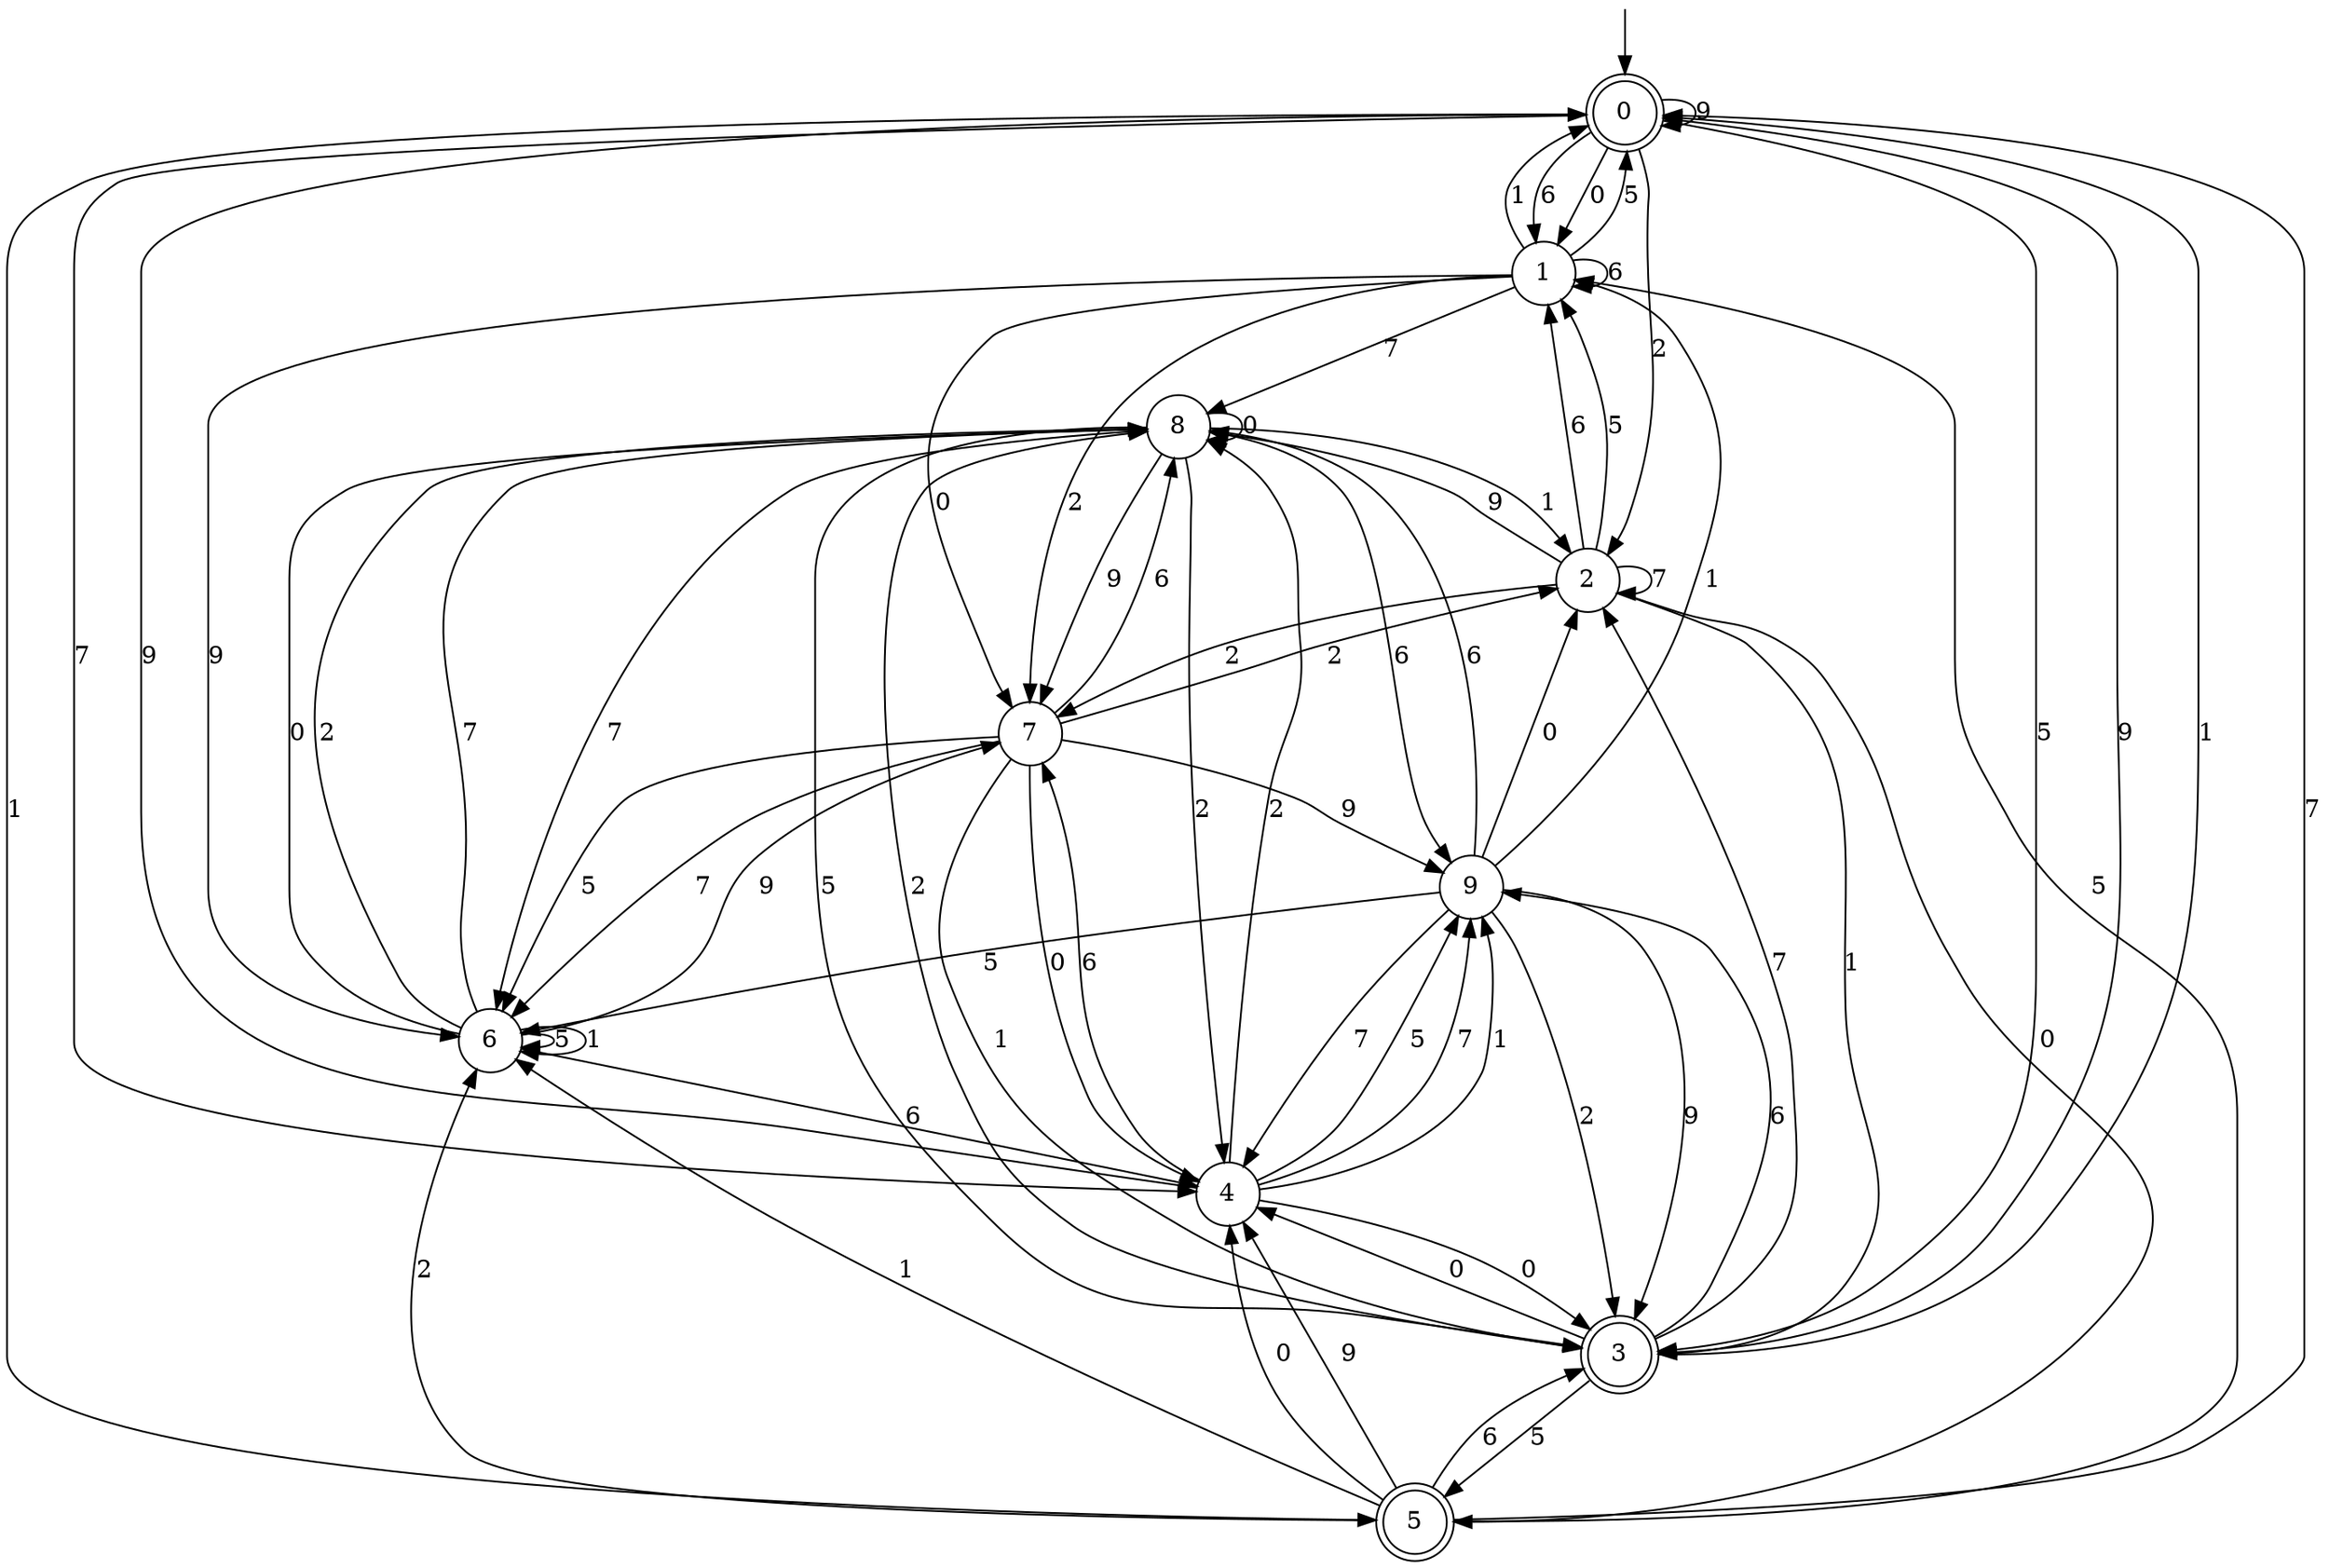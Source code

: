 digraph g {

	s0 [shape="doublecircle" label="0"];
	s1 [shape="circle" label="1"];
	s2 [shape="circle" label="2"];
	s3 [shape="doublecircle" label="3"];
	s4 [shape="circle" label="4"];
	s5 [shape="doublecircle" label="5"];
	s6 [shape="circle" label="6"];
	s7 [shape="circle" label="7"];
	s8 [shape="circle" label="8"];
	s9 [shape="circle" label="9"];
	s0 -> s0 [label="9"];
	s0 -> s1 [label="6"];
	s0 -> s1 [label="0"];
	s0 -> s2 [label="2"];
	s0 -> s3 [label="5"];
	s0 -> s4 [label="7"];
	s0 -> s5 [label="1"];
	s1 -> s6 [label="9"];
	s1 -> s1 [label="6"];
	s1 -> s7 [label="0"];
	s1 -> s7 [label="2"];
	s1 -> s0 [label="5"];
	s1 -> s8 [label="7"];
	s1 -> s0 [label="1"];
	s2 -> s8 [label="9"];
	s2 -> s1 [label="6"];
	s2 -> s5 [label="0"];
	s2 -> s7 [label="2"];
	s2 -> s1 [label="5"];
	s2 -> s2 [label="7"];
	s2 -> s3 [label="1"];
	s3 -> s0 [label="9"];
	s3 -> s9 [label="6"];
	s3 -> s4 [label="0"];
	s3 -> s8 [label="2"];
	s3 -> s5 [label="5"];
	s3 -> s2 [label="7"];
	s3 -> s0 [label="1"];
	s4 -> s0 [label="9"];
	s4 -> s7 [label="6"];
	s4 -> s3 [label="0"];
	s4 -> s8 [label="2"];
	s4 -> s9 [label="5"];
	s4 -> s9 [label="7"];
	s4 -> s9 [label="1"];
	s5 -> s4 [label="9"];
	s5 -> s3 [label="6"];
	s5 -> s4 [label="0"];
	s5 -> s6 [label="2"];
	s5 -> s1 [label="5"];
	s5 -> s0 [label="7"];
	s5 -> s6 [label="1"];
	s6 -> s7 [label="9"];
	s6 -> s4 [label="6"];
	s6 -> s8 [label="0"];
	s6 -> s8 [label="2"];
	s6 -> s6 [label="5"];
	s6 -> s8 [label="7"];
	s6 -> s6 [label="1"];
	s7 -> s9 [label="9"];
	s7 -> s8 [label="6"];
	s7 -> s4 [label="0"];
	s7 -> s2 [label="2"];
	s7 -> s6 [label="5"];
	s7 -> s6 [label="7"];
	s7 -> s3 [label="1"];
	s8 -> s7 [label="9"];
	s8 -> s9 [label="6"];
	s8 -> s8 [label="0"];
	s8 -> s4 [label="2"];
	s8 -> s3 [label="5"];
	s8 -> s6 [label="7"];
	s8 -> s2 [label="1"];
	s9 -> s3 [label="9"];
	s9 -> s8 [label="6"];
	s9 -> s2 [label="0"];
	s9 -> s3 [label="2"];
	s9 -> s6 [label="5"];
	s9 -> s4 [label="7"];
	s9 -> s1 [label="1"];

__start0 [label="" shape="none" width="0" height="0"];
__start0 -> s0;

}
